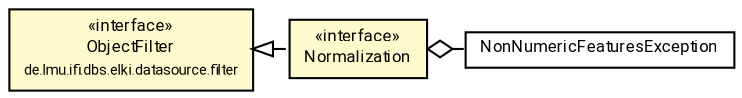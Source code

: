 #!/usr/local/bin/dot
#
# Class diagram 
# Generated by UMLGraph version R5_7_2-60-g0e99a6 (http://www.spinellis.gr/umlgraph/)
#

digraph G {
	graph [fontnames="svg"]
	edge [fontname="Roboto",fontsize=7,labelfontname="Roboto",labelfontsize=7,color="black"];
	node [fontname="Roboto",fontcolor="black",fontsize=8,shape=plaintext,margin=0,width=0,height=0];
	nodesep=0.15;
	ranksep=0.25;
	rankdir=LR;
	// de.lmu.ifi.dbs.elki.datasource.filter.ObjectFilter
	c730084 [label=<<table title="de.lmu.ifi.dbs.elki.datasource.filter.ObjectFilter" border="0" cellborder="1" cellspacing="0" cellpadding="2" bgcolor="LemonChiffon" href="../ObjectFilter.html" target="_parent">
		<tr><td><table border="0" cellspacing="0" cellpadding="1">
		<tr><td align="center" balign="center"> &#171;interface&#187; </td></tr>
		<tr><td align="center" balign="center"> <font face="Roboto">ObjectFilter</font> </td></tr>
		<tr><td align="center" balign="center"> <font face="Roboto" point-size="7.0">de.lmu.ifi.dbs.elki.datasource.filter</font> </td></tr>
		</table></td></tr>
		</table>>, URL="../ObjectFilter.html"];
	// de.lmu.ifi.dbs.elki.datasource.filter.normalization.NonNumericFeaturesException
	c731646 [label=<<table title="de.lmu.ifi.dbs.elki.datasource.filter.normalization.NonNumericFeaturesException" border="0" cellborder="1" cellspacing="0" cellpadding="2" href="NonNumericFeaturesException.html" target="_parent">
		<tr><td><table border="0" cellspacing="0" cellpadding="1">
		<tr><td align="center" balign="center"> <font face="Roboto">NonNumericFeaturesException</font> </td></tr>
		</table></td></tr>
		</table>>, URL="NonNumericFeaturesException.html"];
	// de.lmu.ifi.dbs.elki.datasource.filter.normalization.Normalization<O>
	c731661 [label=<<table title="de.lmu.ifi.dbs.elki.datasource.filter.normalization.Normalization" border="0" cellborder="1" cellspacing="0" cellpadding="2" bgcolor="LemonChiffon" href="Normalization.html" target="_parent">
		<tr><td><table border="0" cellspacing="0" cellpadding="1">
		<tr><td align="center" balign="center"> &#171;interface&#187; </td></tr>
		<tr><td align="center" balign="center"> <font face="Roboto">Normalization</font> </td></tr>
		</table></td></tr>
		</table>>, URL="Normalization.html"];
	// de.lmu.ifi.dbs.elki.datasource.filter.normalization.Normalization<O> implements de.lmu.ifi.dbs.elki.datasource.filter.ObjectFilter
	c730084 -> c731661 [arrowtail=empty,style=dashed,dir=back,weight=9];
	// de.lmu.ifi.dbs.elki.datasource.filter.normalization.Normalization<O> has de.lmu.ifi.dbs.elki.datasource.filter.normalization.NonNumericFeaturesException
	c731661 -> c731646 [arrowhead=none,arrowtail=ediamond,dir=back,weight=4];
}

